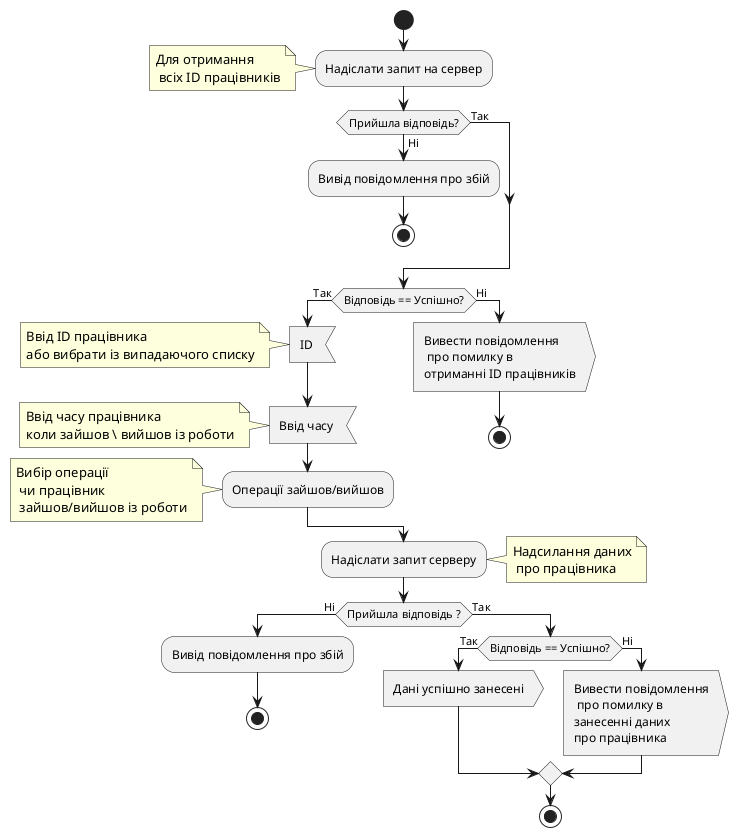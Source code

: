 @startuml
start 
    :Надіслати запит на сервер;
      note left: Для отримання\n всіх ID працівників
    if(Прийшла відповідь?) then (Ні)
     :Вивід повідомлення про збій;
    stop
    else (Так)   
    endif   
        if(Відповідь == Успішно?) then (Так)
        :ID <
         note left: Ввід ID працівника\nабо вибрати із випадаючого списку
        
    :Ввід часу < 
    note left: Ввід часу працівника\nколи зайшов \ вийшов із роботи
    :Операції зайшов/вийшов;
      note left: Вибір операції\n чи працівник\n зайшов/вийшов із роботи
    else (Ні)
    :Вивести повідомлення\n про помилку в \nотриманні ID працівників> 
    stop
   endif  
    :Надіслати запит серверу;
     note right: Надсилання даних\n про працівника
    if(Прийшла відповідь ?) then (Ні)
    :Вивід повідомлення про збій;
    stop
    else (Так) 
    if(Відповідь == Успішно?) then (Так)
    :Дані успішно занесені>
    else (Ні)
    :Вивести повідомлення\n про помилку в \nзанесенні даних \nпро працівника>
    endif

stop
@enduml

